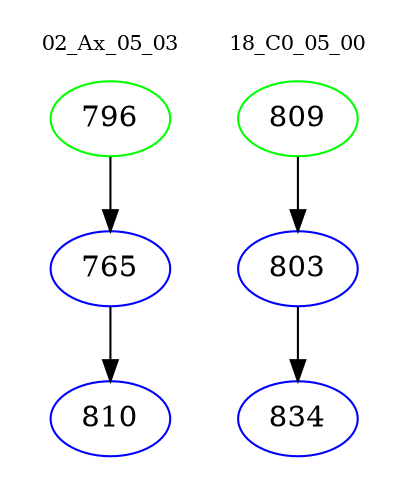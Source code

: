 digraph{
subgraph cluster_0 {
color = white
label = "02_Ax_05_03";
fontsize=10;
T0_796 [label="796", color="green"]
T0_796 -> T0_765 [color="black"]
T0_765 [label="765", color="blue"]
T0_765 -> T0_810 [color="black"]
T0_810 [label="810", color="blue"]
}
subgraph cluster_1 {
color = white
label = "18_C0_05_00";
fontsize=10;
T1_809 [label="809", color="green"]
T1_809 -> T1_803 [color="black"]
T1_803 [label="803", color="blue"]
T1_803 -> T1_834 [color="black"]
T1_834 [label="834", color="blue"]
}
}
